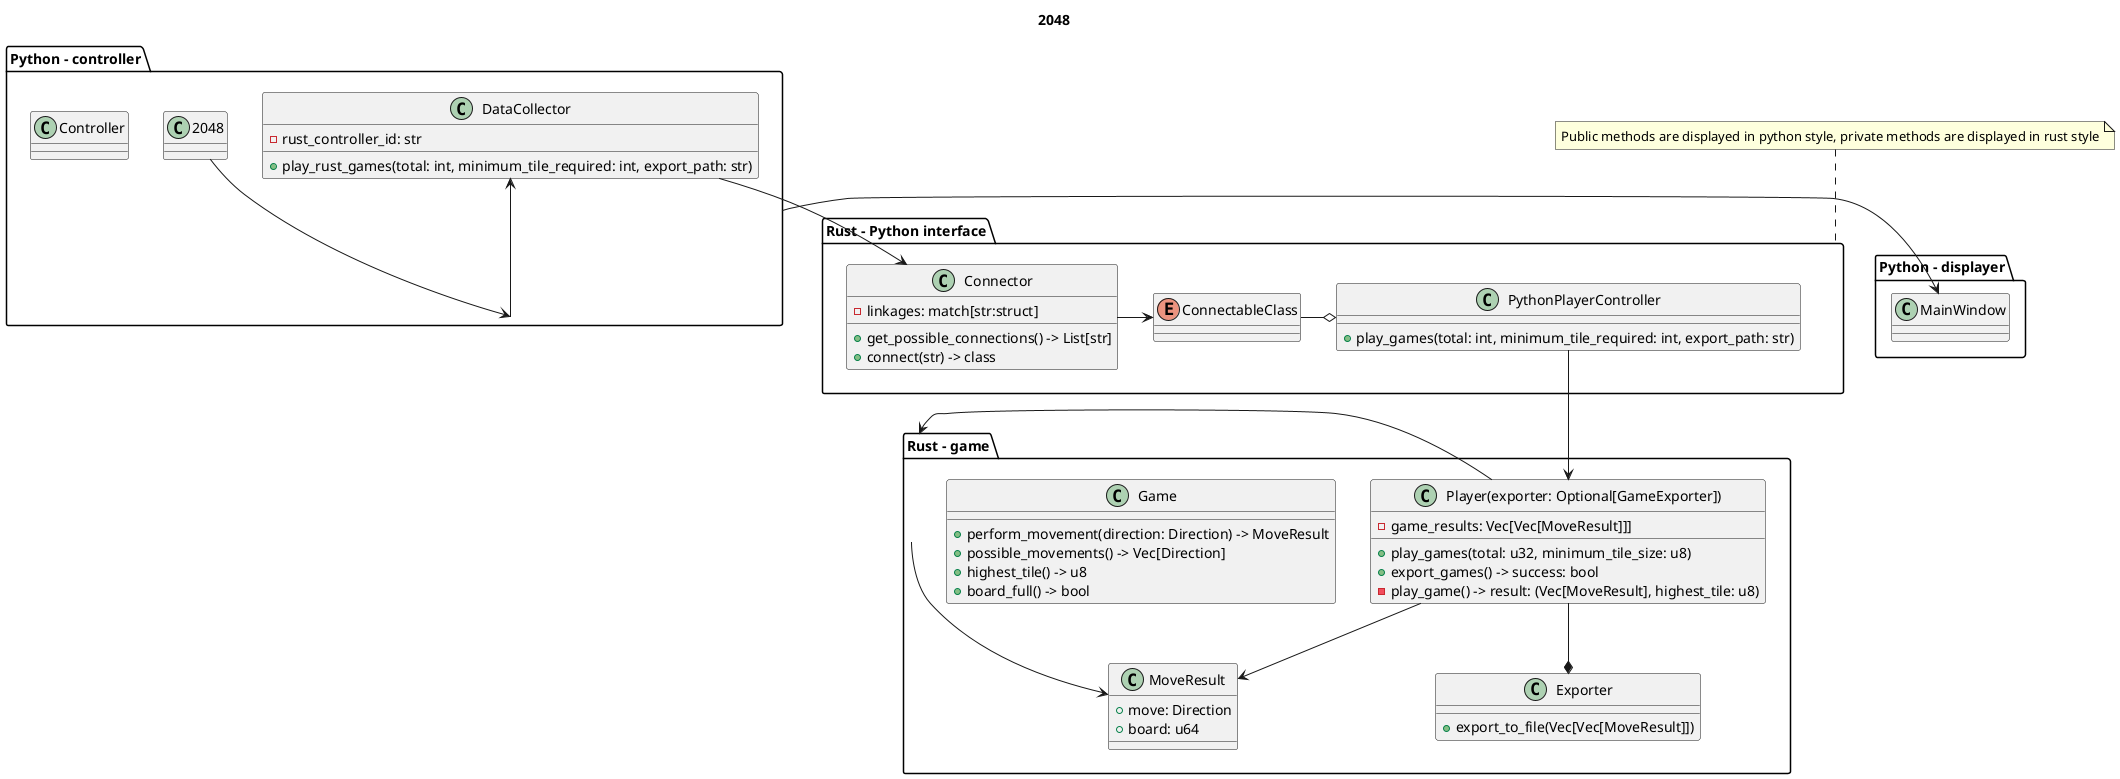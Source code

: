 @startuml 2048

title 2048

package rust_game as "Rust - game" {

    class rust_move_result as "MoveResult" {
        + move: Direction
        + board: u64
    }
    class rust_player as "Player(exporter: Optional[GameExporter])" {
        + play_games(total: u32, minimum_tile_size: u8)
        + export_games() -> success: bool
        - play_game() -> result: (Vec[MoveResult], highest_tile: u8)
        - game_results: Vec[Vec[MoveResult]]]
    }
    class rust_game as "Game" {
        + perform_movement(direction: Direction) -> MoveResult
        + possible_movements() -> Vec[Direction]
        + highest_tile() -> u8
        + board_full() -> bool
    }
    class rust_exporter as "Exporter" {
        + export_to_file(Vec[Vec[MoveResult]])
    }

}

rust_game --> rust_move_result
rust_player -> rust_game
rust_player --> rust_move_result
rust_player --* rust_exporter

package rust_python as "Rust - Python interface" {
    enum connectable as "ConnectableClass"

    class rust_connector as "Connector" {
        + get_possible_connections() -> List[str]
        + connect(str) -> class
        - linkages: match[str:struct]
    }

    class rust_player_controller as "PythonPlayerController" {
        + play_games(total: int, minimum_tile_required: int, export_path: str)
    }
}

note top of rust_python
    Public methods are displayed in python style, private methods are displayed in rust style
endnote

rust_connector -> connectable
connectable -o rust_player_controller
rust_player_controller --> rust_player

package py_controller as "Python - controller" {
    class 2048 {
    }

    class py_controller as "Controller" {
    }

    class py_data_collector as "DataCollector" {
        - rust_controller_id: str
        + play_rust_games(total: int, minimum_tile_required: int, export_path: str)
    }
}

2048 --> py_controller 
py_controller -> py_data_collector
py_data_collector --> rust_connector

package py_displayer as "Python - displayer" {
    class py_main_window as "MainWindow" {
    }
}

py_controller -> py_main_window

@enduml
